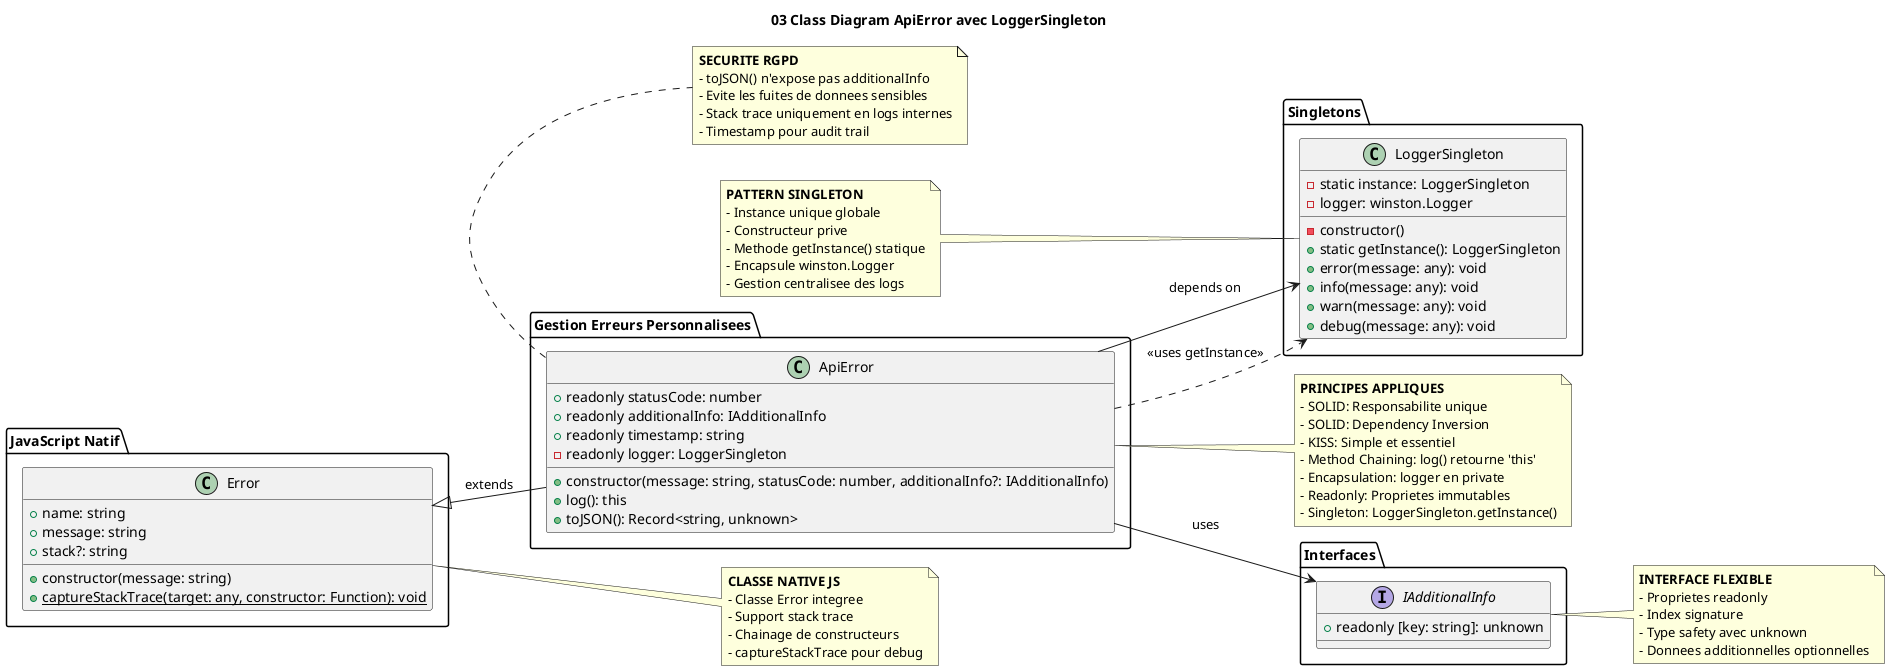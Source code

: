 @startuml 03-class-diagram-api-error-singleton

left to right direction

title 03 Class Diagram ApiError avec LoggerSingleton


package "Singletons" {
  class LoggerSingleton {
    -static instance: LoggerSingleton
    -logger: winston.Logger

    -constructor()
    +static getInstance(): LoggerSingleton
    +error(message: any): void
    +info(message: any): void
    +warn(message: any): void
    +debug(message: any): void
  }
}

package "Interfaces" {
  interface IAdditionalInfo {
    +readonly [key: string]: unknown
  }
}

package "JavaScript Natif" {
  class Error {
    +name: string
    +message: string
    +stack?: string
    +constructor(message: string)
    +{static} captureStackTrace(target: any, constructor: Function): void
  }
}

package "Gestion Erreurs Personnalisees" {
  class ApiError {
    +readonly statusCode: number
    +readonly additionalInfo: IAdditionalInfo
    +readonly timestamp: string
    -readonly logger: LoggerSingleton

    +constructor(message: string, statusCode: number, additionalInfo?: IAdditionalInfo)
    +log(): this
    +toJSON(): Record<string, unknown>
  }
}

' Relations d'heritage
Error <|-- ApiError : extends

' Relations de composition/association
ApiError --> IAdditionalInfo : uses
ApiError --> LoggerSingleton : depends on

' Relations de dependance via getInstance
ApiError ..> LoggerSingleton : <<uses getInstance>>

note right of ApiError
  **PRINCIPES APPLIQUES**
  - SOLID: Responsabilite unique
  - SOLID: Dependency Inversion
  - KISS: Simple et essentiel
  - Method Chaining: log() retourne 'this'
  - Encapsulation: logger en private
  - Readonly: Proprietes immutables
  - Singleton: LoggerSingleton.getInstance()
end note

note right of IAdditionalInfo
  **INTERFACE FLEXIBLE**
  - Proprietes readonly
  - Index signature
  - Type safety avec unknown
  - Donnees additionnelles optionnelles
end note

note right of Error
  **CLASSE NATIVE JS**
  - Classe Error integree
  - Support stack trace
  - Chainage de constructeurs
  - captureStackTrace pour debug
end note

note left of LoggerSingleton
  **PATTERN SINGLETON**
  - Instance unique globale
  - Constructeur prive
  - Methode getInstance() statique
  - Encapsule winston.Logger
  - Gestion centralisee des logs
end note

note bottom of ApiError
  **SECURITE RGPD**
  - toJSON() n'expose pas additionalInfo
  - Evite les fuites de donnees sensibles
  - Stack trace uniquement en logs internes
  - Timestamp pour audit trail
end note

@enduml
